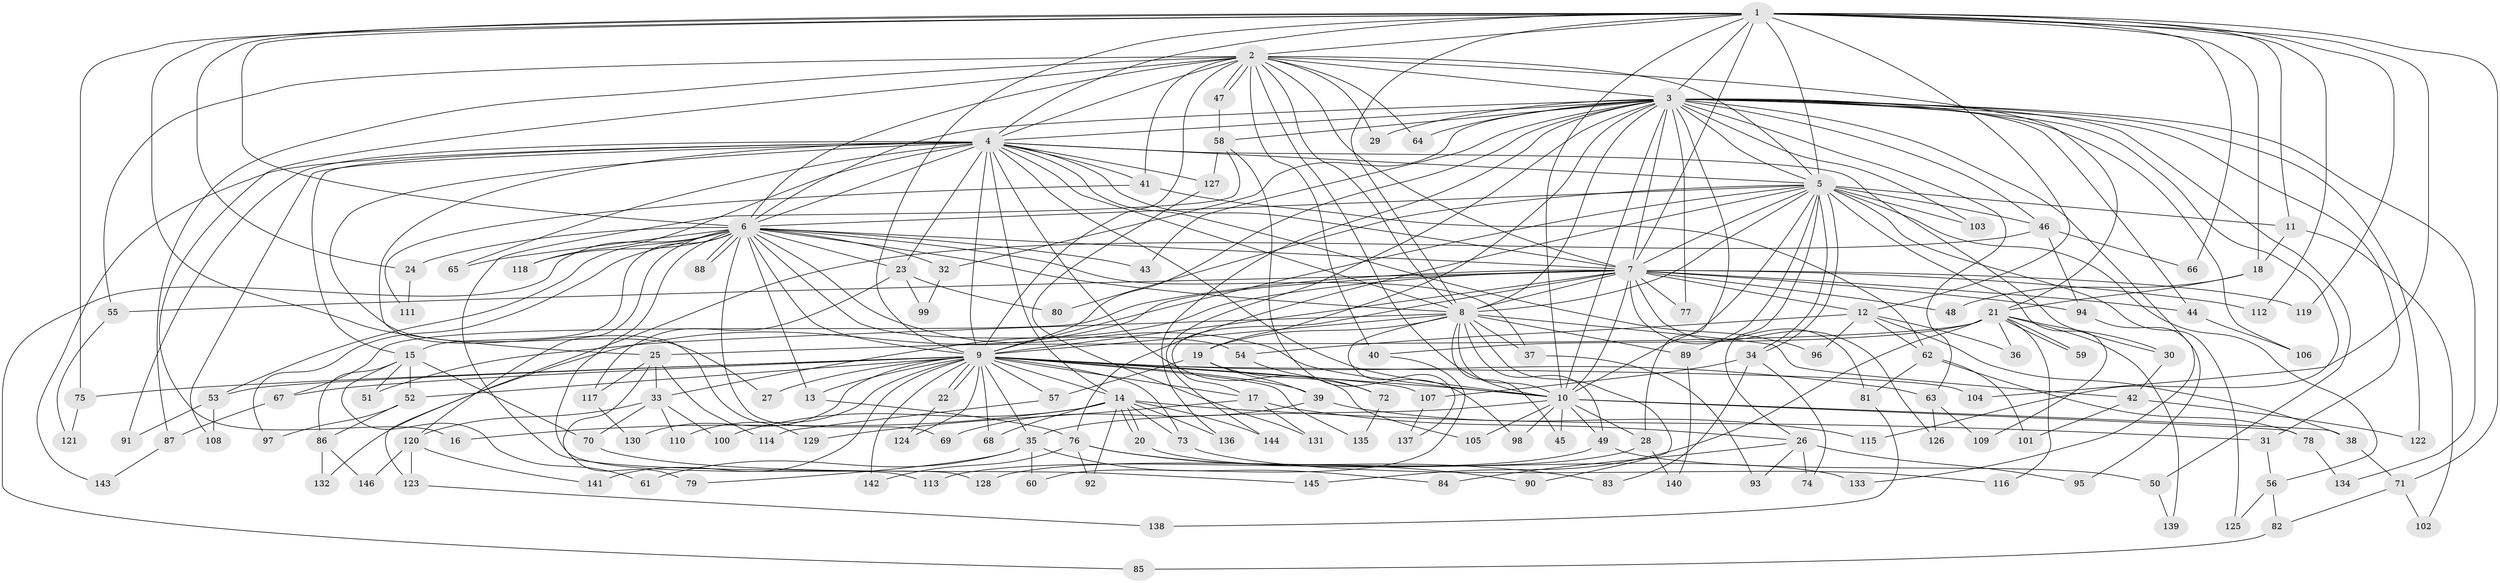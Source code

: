 // coarse degree distribution, {18: 0.0273972602739726, 24: 0.0136986301369863, 21: 0.0136986301369863, 19: 0.0136986301369863, 23: 0.0136986301369863, 17: 0.0136986301369863, 29: 0.0136986301369863, 14: 0.0136986301369863, 4: 0.0821917808219178, 7: 0.0273972602739726, 3: 0.2191780821917808, 2: 0.3424657534246575, 5: 0.0958904109589041, 11: 0.0136986301369863, 6: 0.0684931506849315, 10: 0.0136986301369863, 1: 0.0136986301369863}
// Generated by graph-tools (version 1.1) at 2025/17/03/04/25 18:17:29]
// undirected, 146 vertices, 317 edges
graph export_dot {
graph [start="1"]
  node [color=gray90,style=filled];
  1;
  2;
  3;
  4;
  5;
  6;
  7;
  8;
  9;
  10;
  11;
  12;
  13;
  14;
  15;
  16;
  17;
  18;
  19;
  20;
  21;
  22;
  23;
  24;
  25;
  26;
  27;
  28;
  29;
  30;
  31;
  32;
  33;
  34;
  35;
  36;
  37;
  38;
  39;
  40;
  41;
  42;
  43;
  44;
  45;
  46;
  47;
  48;
  49;
  50;
  51;
  52;
  53;
  54;
  55;
  56;
  57;
  58;
  59;
  60;
  61;
  62;
  63;
  64;
  65;
  66;
  67;
  68;
  69;
  70;
  71;
  72;
  73;
  74;
  75;
  76;
  77;
  78;
  79;
  80;
  81;
  82;
  83;
  84;
  85;
  86;
  87;
  88;
  89;
  90;
  91;
  92;
  93;
  94;
  95;
  96;
  97;
  98;
  99;
  100;
  101;
  102;
  103;
  104;
  105;
  106;
  107;
  108;
  109;
  110;
  111;
  112;
  113;
  114;
  115;
  116;
  117;
  118;
  119;
  120;
  121;
  122;
  123;
  124;
  125;
  126;
  127;
  128;
  129;
  130;
  131;
  132;
  133;
  134;
  135;
  136;
  137;
  138;
  139;
  140;
  141;
  142;
  143;
  144;
  145;
  146;
  1 -- 2;
  1 -- 3;
  1 -- 4;
  1 -- 5;
  1 -- 6;
  1 -- 7;
  1 -- 8;
  1 -- 9;
  1 -- 10;
  1 -- 11;
  1 -- 12;
  1 -- 18;
  1 -- 24;
  1 -- 25;
  1 -- 66;
  1 -- 71;
  1 -- 75;
  1 -- 104;
  1 -- 112;
  1 -- 119;
  2 -- 3;
  2 -- 4;
  2 -- 5;
  2 -- 6;
  2 -- 7;
  2 -- 8;
  2 -- 9;
  2 -- 10;
  2 -- 16;
  2 -- 21;
  2 -- 29;
  2 -- 40;
  2 -- 41;
  2 -- 47;
  2 -- 47;
  2 -- 55;
  2 -- 64;
  2 -- 87;
  3 -- 4;
  3 -- 5;
  3 -- 6;
  3 -- 7;
  3 -- 8;
  3 -- 9;
  3 -- 10;
  3 -- 19;
  3 -- 28;
  3 -- 29;
  3 -- 31;
  3 -- 32;
  3 -- 43;
  3 -- 44;
  3 -- 46;
  3 -- 50;
  3 -- 58;
  3 -- 63;
  3 -- 64;
  3 -- 77;
  3 -- 103;
  3 -- 106;
  3 -- 115;
  3 -- 122;
  3 -- 133;
  3 -- 134;
  3 -- 136;
  3 -- 144;
  4 -- 5;
  4 -- 6;
  4 -- 7;
  4 -- 8;
  4 -- 9;
  4 -- 10;
  4 -- 14;
  4 -- 15;
  4 -- 23;
  4 -- 27;
  4 -- 30;
  4 -- 41;
  4 -- 65;
  4 -- 91;
  4 -- 96;
  4 -- 105;
  4 -- 108;
  4 -- 118;
  4 -- 127;
  4 -- 129;
  4 -- 143;
  5 -- 6;
  5 -- 7;
  5 -- 8;
  5 -- 9;
  5 -- 10;
  5 -- 11;
  5 -- 26;
  5 -- 34;
  5 -- 34;
  5 -- 46;
  5 -- 56;
  5 -- 76;
  5 -- 80;
  5 -- 89;
  5 -- 103;
  5 -- 109;
  5 -- 125;
  6 -- 7;
  6 -- 8;
  6 -- 9;
  6 -- 10;
  6 -- 13;
  6 -- 15;
  6 -- 23;
  6 -- 24;
  6 -- 32;
  6 -- 37;
  6 -- 43;
  6 -- 53;
  6 -- 54;
  6 -- 65;
  6 -- 69;
  6 -- 85;
  6 -- 88;
  6 -- 88;
  6 -- 97;
  6 -- 118;
  6 -- 120;
  6 -- 128;
  7 -- 8;
  7 -- 9;
  7 -- 10;
  7 -- 12;
  7 -- 17;
  7 -- 33;
  7 -- 44;
  7 -- 48;
  7 -- 55;
  7 -- 67;
  7 -- 77;
  7 -- 81;
  7 -- 94;
  7 -- 112;
  7 -- 119;
  7 -- 126;
  7 -- 132;
  8 -- 9;
  8 -- 10;
  8 -- 19;
  8 -- 37;
  8 -- 42;
  8 -- 45;
  8 -- 49;
  8 -- 51;
  8 -- 89;
  8 -- 90;
  8 -- 137;
  9 -- 10;
  9 -- 13;
  9 -- 14;
  9 -- 17;
  9 -- 22;
  9 -- 22;
  9 -- 27;
  9 -- 35;
  9 -- 39;
  9 -- 52;
  9 -- 53;
  9 -- 57;
  9 -- 63;
  9 -- 67;
  9 -- 68;
  9 -- 73;
  9 -- 75;
  9 -- 104;
  9 -- 107;
  9 -- 110;
  9 -- 124;
  9 -- 130;
  9 -- 135;
  9 -- 141;
  9 -- 142;
  10 -- 28;
  10 -- 35;
  10 -- 38;
  10 -- 45;
  10 -- 49;
  10 -- 78;
  10 -- 98;
  10 -- 105;
  11 -- 18;
  11 -- 102;
  12 -- 36;
  12 -- 38;
  12 -- 54;
  12 -- 62;
  12 -- 96;
  13 -- 76;
  14 -- 16;
  14 -- 20;
  14 -- 20;
  14 -- 31;
  14 -- 68;
  14 -- 73;
  14 -- 92;
  14 -- 100;
  14 -- 136;
  14 -- 144;
  15 -- 51;
  15 -- 52;
  15 -- 61;
  15 -- 70;
  15 -- 86;
  17 -- 26;
  17 -- 129;
  17 -- 131;
  18 -- 21;
  18 -- 48;
  19 -- 39;
  19 -- 57;
  19 -- 72;
  20 -- 133;
  21 -- 25;
  21 -- 30;
  21 -- 36;
  21 -- 40;
  21 -- 59;
  21 -- 59;
  21 -- 116;
  21 -- 139;
  21 -- 145;
  22 -- 124;
  23 -- 80;
  23 -- 99;
  23 -- 117;
  24 -- 111;
  25 -- 33;
  25 -- 79;
  25 -- 114;
  25 -- 117;
  26 -- 74;
  26 -- 84;
  26 -- 93;
  26 -- 95;
  28 -- 128;
  28 -- 140;
  30 -- 42;
  31 -- 56;
  32 -- 99;
  33 -- 70;
  33 -- 100;
  33 -- 110;
  33 -- 120;
  34 -- 74;
  34 -- 83;
  34 -- 107;
  35 -- 60;
  35 -- 61;
  35 -- 79;
  35 -- 84;
  37 -- 93;
  38 -- 71;
  39 -- 69;
  39 -- 115;
  40 -- 60;
  41 -- 62;
  41 -- 111;
  42 -- 101;
  42 -- 122;
  44 -- 106;
  46 -- 66;
  46 -- 94;
  46 -- 123;
  47 -- 58;
  49 -- 50;
  49 -- 113;
  50 -- 139;
  52 -- 86;
  52 -- 97;
  53 -- 91;
  53 -- 108;
  54 -- 72;
  55 -- 121;
  56 -- 82;
  56 -- 125;
  57 -- 114;
  58 -- 98;
  58 -- 113;
  58 -- 127;
  62 -- 78;
  62 -- 81;
  62 -- 101;
  63 -- 109;
  63 -- 126;
  67 -- 87;
  70 -- 145;
  71 -- 82;
  71 -- 102;
  72 -- 135;
  73 -- 116;
  75 -- 121;
  76 -- 83;
  76 -- 90;
  76 -- 92;
  76 -- 142;
  78 -- 134;
  81 -- 138;
  82 -- 85;
  86 -- 132;
  86 -- 146;
  87 -- 143;
  89 -- 140;
  94 -- 95;
  107 -- 137;
  117 -- 130;
  120 -- 123;
  120 -- 141;
  120 -- 146;
  123 -- 138;
  127 -- 131;
}
